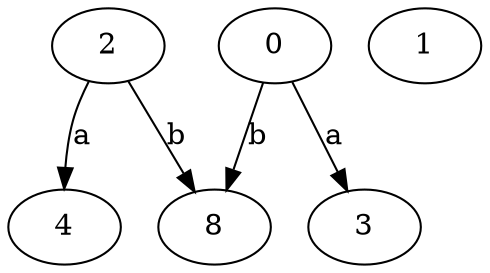 strict digraph  {
2;
3;
4;
0;
8;
1;
2 -> 4  [label=a];
2 -> 8  [label=b];
0 -> 3  [label=a];
0 -> 8  [label=b];
}
